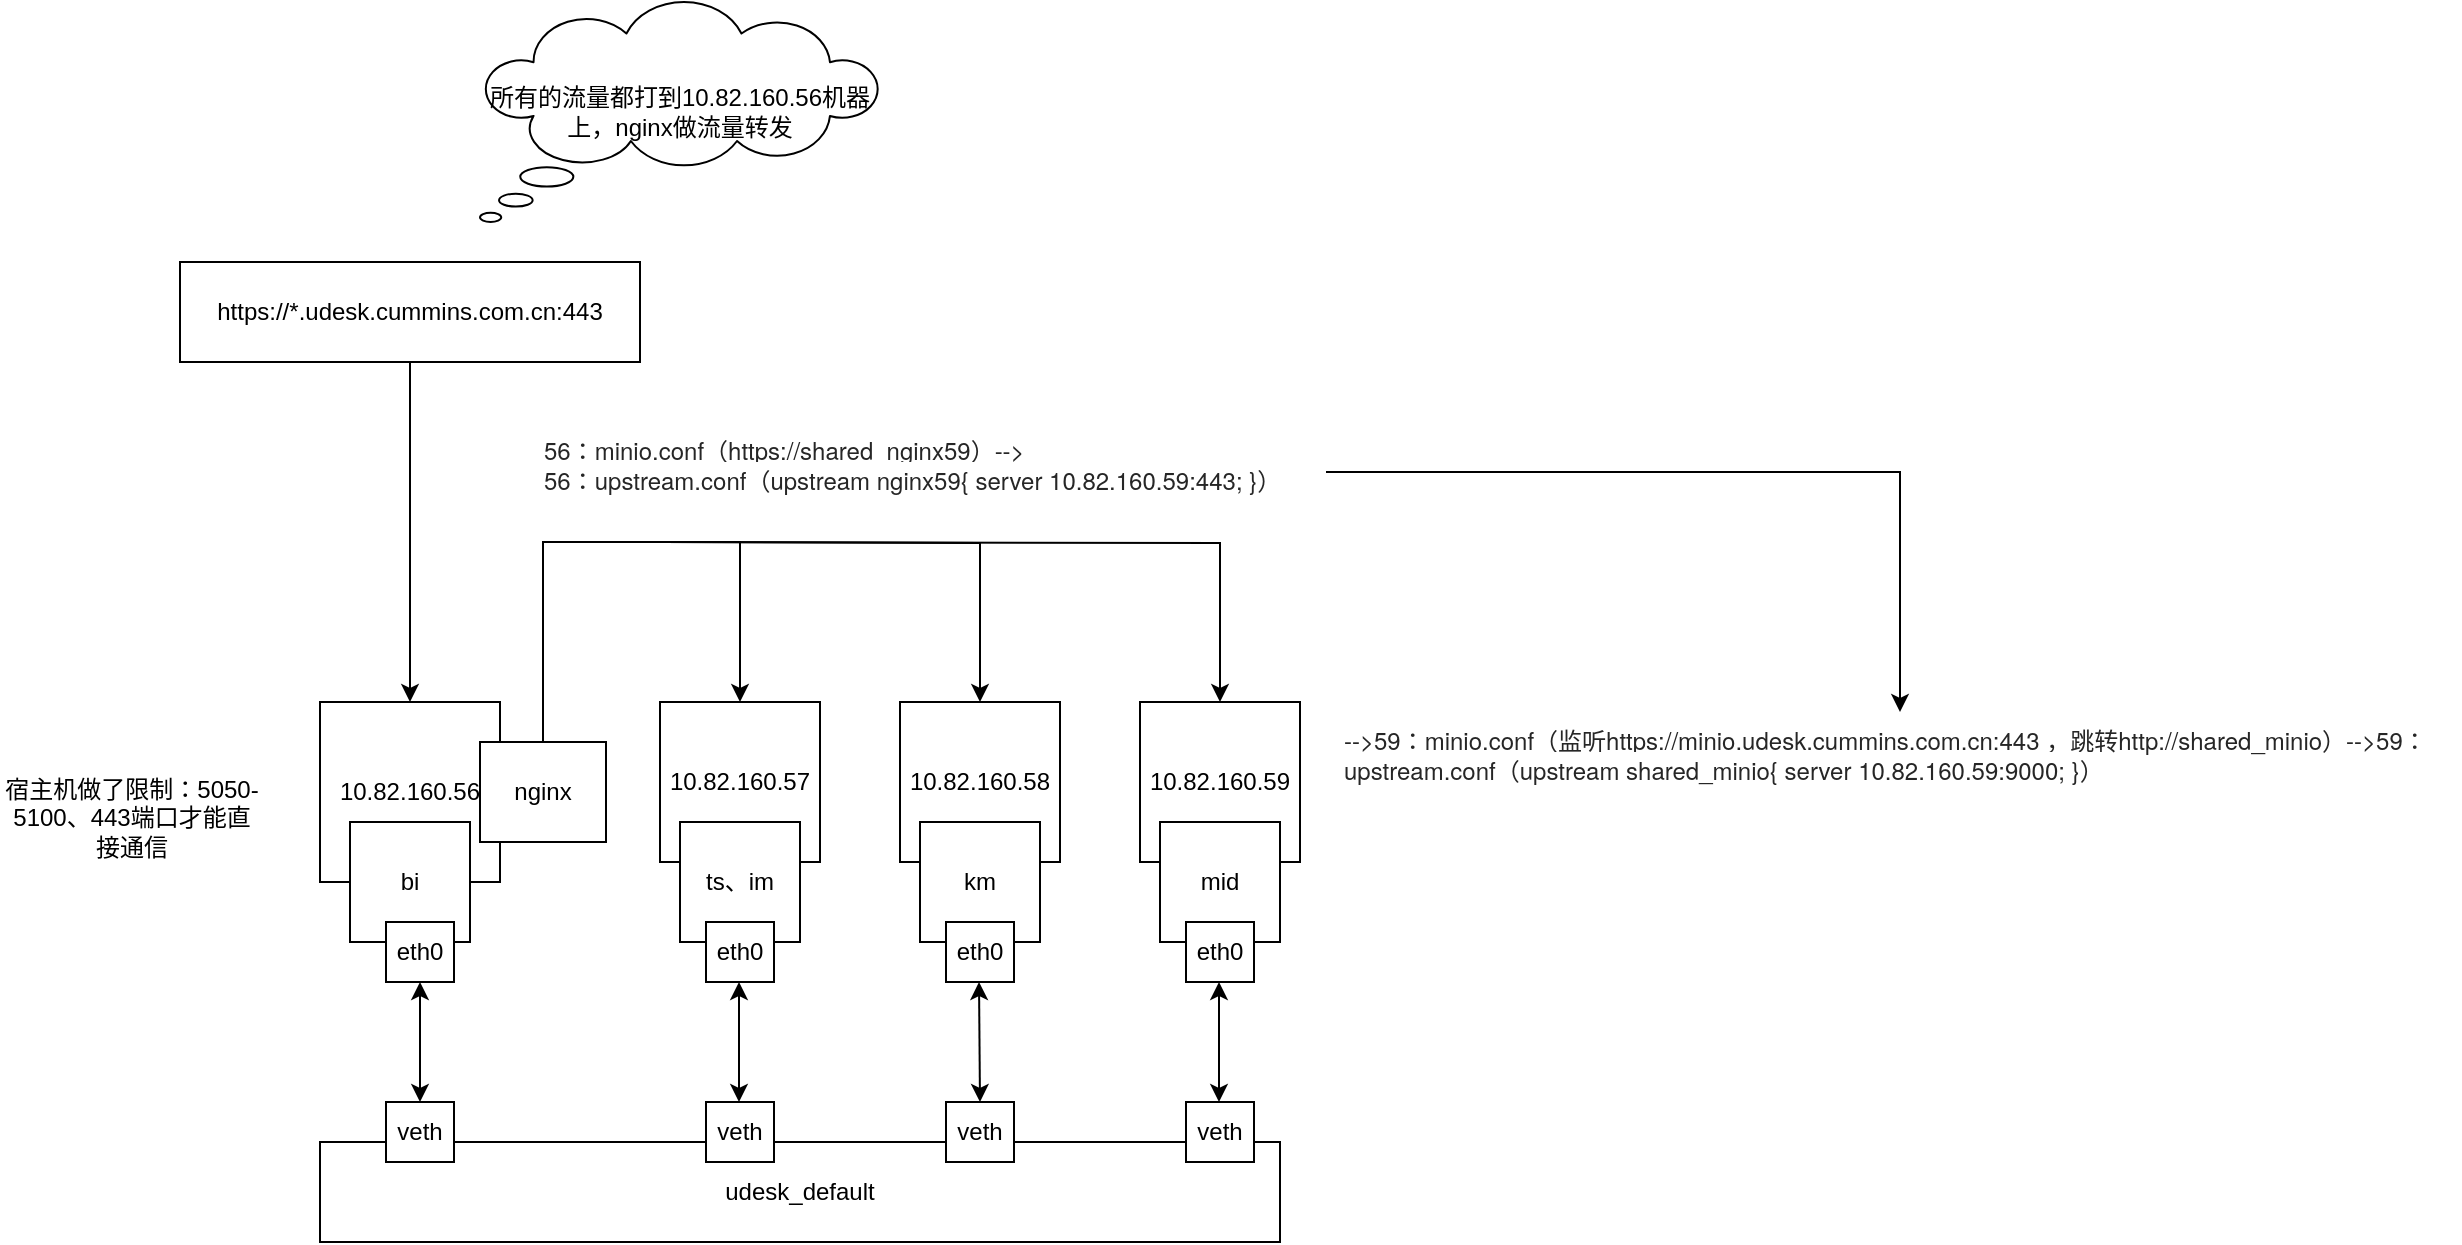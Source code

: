 <mxfile version="21.6.2" type="github">
  <diagram name="第 1 页" id="HHds0NfPTQCZL_9P8zOE">
    <mxGraphModel dx="1221" dy="1929" grid="1" gridSize="10" guides="1" tooltips="1" connect="1" arrows="1" fold="1" page="1" pageScale="1" pageWidth="827" pageHeight="1169" math="0" shadow="0">
      <root>
        <mxCell id="0" />
        <mxCell id="1" parent="0" />
        <mxCell id="YiTPZKBgpAGOMU6v1IsZ-1" value="10.82.160.57" style="whiteSpace=wrap;html=1;aspect=fixed;" parent="1" vertex="1">
          <mxGeometry x="350" y="340" width="80" height="80" as="geometry" />
        </mxCell>
        <mxCell id="YiTPZKBgpAGOMU6v1IsZ-2" value="10.82.160.59" style="whiteSpace=wrap;html=1;aspect=fixed;" parent="1" vertex="1">
          <mxGeometry x="590" y="340" width="80" height="80" as="geometry" />
        </mxCell>
        <mxCell id="YiTPZKBgpAGOMU6v1IsZ-3" value="10.82.160.56" style="whiteSpace=wrap;html=1;aspect=fixed;" parent="1" vertex="1">
          <mxGeometry x="180" y="340" width="90" height="90" as="geometry" />
        </mxCell>
        <mxCell id="YiTPZKBgpAGOMU6v1IsZ-4" value="10.82.160.58" style="whiteSpace=wrap;html=1;aspect=fixed;" parent="1" vertex="1">
          <mxGeometry x="470" y="340" width="80" height="80" as="geometry" />
        </mxCell>
        <mxCell id="YiTPZKBgpAGOMU6v1IsZ-5" value="udesk_default" style="rounded=0;whiteSpace=wrap;html=1;" parent="1" vertex="1">
          <mxGeometry x="180" y="560" width="480" height="50" as="geometry" />
        </mxCell>
        <mxCell id="YiTPZKBgpAGOMU6v1IsZ-6" value="bi" style="rounded=0;whiteSpace=wrap;html=1;" parent="1" vertex="1">
          <mxGeometry x="195" y="400" width="60" height="60" as="geometry" />
        </mxCell>
        <mxCell id="YiTPZKBgpAGOMU6v1IsZ-7" value="ts、im" style="rounded=0;whiteSpace=wrap;html=1;" parent="1" vertex="1">
          <mxGeometry x="360" y="400" width="60" height="60" as="geometry" />
        </mxCell>
        <mxCell id="YiTPZKBgpAGOMU6v1IsZ-8" value="km" style="rounded=0;whiteSpace=wrap;html=1;" parent="1" vertex="1">
          <mxGeometry x="480" y="400" width="60" height="60" as="geometry" />
        </mxCell>
        <mxCell id="YiTPZKBgpAGOMU6v1IsZ-9" value="mid" style="rounded=0;whiteSpace=wrap;html=1;" parent="1" vertex="1">
          <mxGeometry x="600" y="400" width="60" height="60" as="geometry" />
        </mxCell>
        <mxCell id="bZMFv0LGt8GlVsN6NAvU-1" value="eth0" style="rounded=0;whiteSpace=wrap;html=1;" parent="1" vertex="1">
          <mxGeometry x="213" y="450" width="34" height="30" as="geometry" />
        </mxCell>
        <mxCell id="bZMFv0LGt8GlVsN6NAvU-2" value="eth0" style="rounded=0;whiteSpace=wrap;html=1;" parent="1" vertex="1">
          <mxGeometry x="613" y="450" width="34" height="30" as="geometry" />
        </mxCell>
        <mxCell id="bZMFv0LGt8GlVsN6NAvU-3" value="eth0" style="rounded=0;whiteSpace=wrap;html=1;" parent="1" vertex="1">
          <mxGeometry x="493" y="450" width="34" height="30" as="geometry" />
        </mxCell>
        <mxCell id="bZMFv0LGt8GlVsN6NAvU-4" value="eth0" style="rounded=0;whiteSpace=wrap;html=1;" parent="1" vertex="1">
          <mxGeometry x="373" y="450" width="34" height="30" as="geometry" />
        </mxCell>
        <mxCell id="bZMFv0LGt8GlVsN6NAvU-5" value="veth" style="rounded=0;whiteSpace=wrap;html=1;" parent="1" vertex="1">
          <mxGeometry x="213" y="540" width="34" height="30" as="geometry" />
        </mxCell>
        <mxCell id="bZMFv0LGt8GlVsN6NAvU-9" value="veth" style="rounded=0;whiteSpace=wrap;html=1;" parent="1" vertex="1">
          <mxGeometry x="613" y="540" width="34" height="30" as="geometry" />
        </mxCell>
        <mxCell id="bZMFv0LGt8GlVsN6NAvU-10" value="veth" style="rounded=0;whiteSpace=wrap;html=1;" parent="1" vertex="1">
          <mxGeometry x="493" y="540" width="34" height="30" as="geometry" />
        </mxCell>
        <mxCell id="bZMFv0LGt8GlVsN6NAvU-11" value="veth" style="rounded=0;whiteSpace=wrap;html=1;" parent="1" vertex="1">
          <mxGeometry x="373" y="540" width="34" height="30" as="geometry" />
        </mxCell>
        <mxCell id="bZMFv0LGt8GlVsN6NAvU-12" value="" style="endArrow=classic;startArrow=classic;html=1;rounded=0;entryX=0.5;entryY=1;entryDx=0;entryDy=0;exitX=0.5;exitY=0;exitDx=0;exitDy=0;" parent="1" source="bZMFv0LGt8GlVsN6NAvU-5" target="bZMFv0LGt8GlVsN6NAvU-1" edge="1">
          <mxGeometry width="50" height="50" relative="1" as="geometry">
            <mxPoint x="226" y="540" as="sourcePoint" />
            <mxPoint x="276" y="490" as="targetPoint" />
          </mxGeometry>
        </mxCell>
        <mxCell id="bZMFv0LGt8GlVsN6NAvU-13" value="" style="endArrow=classic;startArrow=classic;html=1;rounded=0;entryX=0.5;entryY=1;entryDx=0;entryDy=0;exitX=0.5;exitY=0;exitDx=0;exitDy=0;" parent="1" edge="1">
          <mxGeometry width="50" height="50" relative="1" as="geometry">
            <mxPoint x="629.5" y="540" as="sourcePoint" />
            <mxPoint x="629.5" y="480" as="targetPoint" />
          </mxGeometry>
        </mxCell>
        <mxCell id="bZMFv0LGt8GlVsN6NAvU-14" value="" style="endArrow=classic;startArrow=classic;html=1;rounded=0;entryX=0.5;entryY=1;entryDx=0;entryDy=0;" parent="1" edge="1">
          <mxGeometry width="50" height="50" relative="1" as="geometry">
            <mxPoint x="510" y="540" as="sourcePoint" />
            <mxPoint x="509.5" y="480" as="targetPoint" />
          </mxGeometry>
        </mxCell>
        <mxCell id="bZMFv0LGt8GlVsN6NAvU-15" value="" style="endArrow=classic;startArrow=classic;html=1;rounded=0;entryX=0.5;entryY=1;entryDx=0;entryDy=0;exitX=0.5;exitY=0;exitDx=0;exitDy=0;" parent="1" edge="1">
          <mxGeometry width="50" height="50" relative="1" as="geometry">
            <mxPoint x="389.5" y="540" as="sourcePoint" />
            <mxPoint x="389.5" y="480" as="targetPoint" />
          </mxGeometry>
        </mxCell>
        <mxCell id="Fkpc_GHQShyurQD3g6tz-13" style="edgeStyle=orthogonalEdgeStyle;rounded=0;orthogonalLoop=1;jettySize=auto;html=1;exitX=0.5;exitY=1;exitDx=0;exitDy=0;" edge="1" parent="1" target="YiTPZKBgpAGOMU6v1IsZ-4">
          <mxGeometry relative="1" as="geometry">
            <mxPoint x="350" y="260" as="sourcePoint" />
          </mxGeometry>
        </mxCell>
        <mxCell id="Fkpc_GHQShyurQD3g6tz-14" style="edgeStyle=orthogonalEdgeStyle;rounded=0;orthogonalLoop=1;jettySize=auto;html=1;exitX=0.5;exitY=1;exitDx=0;exitDy=0;entryX=0.5;entryY=0;entryDx=0;entryDy=0;" edge="1" parent="1" target="YiTPZKBgpAGOMU6v1IsZ-2">
          <mxGeometry relative="1" as="geometry">
            <mxPoint x="350" y="260" as="sourcePoint" />
          </mxGeometry>
        </mxCell>
        <mxCell id="Fkpc_GHQShyurQD3g6tz-10" style="edgeStyle=orthogonalEdgeStyle;rounded=0;orthogonalLoop=1;jettySize=auto;html=1;exitX=0.5;exitY=1;exitDx=0;exitDy=0;" edge="1" parent="1" source="bZMFv0LGt8GlVsN6NAvU-17" target="YiTPZKBgpAGOMU6v1IsZ-3">
          <mxGeometry relative="1" as="geometry" />
        </mxCell>
        <mxCell id="bZMFv0LGt8GlVsN6NAvU-17" value="https://*.udesk.cummins.com.cn:443" style="rounded=0;whiteSpace=wrap;html=1;" parent="1" vertex="1">
          <mxGeometry x="110" y="120" width="230" height="50" as="geometry" />
        </mxCell>
        <mxCell id="Fkpc_GHQShyurQD3g6tz-1" value="&lt;span style=&quot;color: rgb(38, 38, 38); font-family: &amp;quot;Helvetica Neue&amp;quot;, &amp;quot;Chinese Quote&amp;quot;, BlinkMacSystemFont, &amp;quot;Segoe UI&amp;quot;, Roboto, &amp;quot;PingFang SC&amp;quot;, &amp;quot;Hiragino Sans GB&amp;quot;, &amp;quot;Microsoft YaHei&amp;quot;, &amp;quot;Helvetica Neue&amp;quot;, Helvetica, Arial, sans-serif; font-size: 12px; font-style: normal; font-variant-ligatures: normal; font-variant-caps: normal; font-weight: 400; letter-spacing: normal; orphans: 2; text-align: left; text-indent: 0px; text-transform: none; widows: 2; word-spacing: 0px; -webkit-text-stroke-width: 0px; background-color: rgb(255, 255, 255); text-decoration-thickness: initial; text-decoration-style: initial; text-decoration-color: initial; float: none; display: inline !important;&quot;&gt;--&amp;gt;59：minio.conf（监听https://minio.udesk.cummins.com.cn:443 ，跳转http://shared_minio）--&amp;gt;59：upstream.conf（upstream shared_minio{ server 10.82.160.59:9000; }）&lt;/span&gt;&lt;br&gt;" style="text;whiteSpace=wrap;html=1;" vertex="1" parent="1">
          <mxGeometry x="690" y="345" width="560" height="80" as="geometry" />
        </mxCell>
        <mxCell id="Fkpc_GHQShyurQD3g6tz-3" value="&lt;div style=&quot;text-align: center;&quot;&gt;&lt;span style=&quot;background-color: initial;&quot;&gt;宿主机做了限制：5050-5100、443端口才能直接通信&lt;/span&gt;&lt;/div&gt;" style="text;whiteSpace=wrap;html=1;" vertex="1" parent="1">
          <mxGeometry x="20" y="370" width="130" height="60" as="geometry" />
        </mxCell>
        <mxCell id="Fkpc_GHQShyurQD3g6tz-19" style="edgeStyle=orthogonalEdgeStyle;rounded=0;orthogonalLoop=1;jettySize=auto;html=1;" edge="1" parent="1" source="Fkpc_GHQShyurQD3g6tz-5" target="Fkpc_GHQShyurQD3g6tz-1">
          <mxGeometry relative="1" as="geometry" />
        </mxCell>
        <mxCell id="Fkpc_GHQShyurQD3g6tz-5" value="&lt;span style=&quot;border-color: var(--border-color); font-size: 12px; font-style: normal; font-variant-ligatures: normal; font-variant-caps: normal; font-weight: 400; letter-spacing: normal; orphans: 2; text-align: left; text-indent: 0px; text-transform: none; widows: 2; word-spacing: 0px; -webkit-text-stroke-width: 0px; text-decoration-thickness: initial; text-decoration-style: initial; text-decoration-color: initial; color: rgb(38, 38, 38); font-family: &amp;quot;Helvetica Neue&amp;quot;, &amp;quot;Chinese Quote&amp;quot;, BlinkMacSystemFont, &amp;quot;Segoe UI&amp;quot;, Roboto, &amp;quot;PingFang SC&amp;quot;, &amp;quot;Hiragino Sans GB&amp;quot;, &amp;quot;Microsoft YaHei&amp;quot;, &amp;quot;Helvetica Neue&amp;quot;, Helvetica, Arial, sans-serif; background-color: rgb(255, 255, 255); float: none; display: inline !important;&quot;&gt;56：minio.conf（https://shared_nginx59）--&amp;gt;&lt;br&gt;56：upstream.conf（upstream nginx59{ server 10.82.160.59:443; }）&lt;/span&gt;" style="text;whiteSpace=wrap;html=1;" vertex="1" parent="1">
          <mxGeometry x="290" y="200" width="393" height="50" as="geometry" />
        </mxCell>
        <mxCell id="Fkpc_GHQShyurQD3g6tz-9" value="所有的流量都打到10.82.160.56机器上，nginx做流量转发" style="whiteSpace=wrap;html=1;shape=mxgraph.basic.cloud_callout" vertex="1" parent="1">
          <mxGeometry x="260" y="-10" width="200" height="110" as="geometry" />
        </mxCell>
        <mxCell id="Fkpc_GHQShyurQD3g6tz-18" style="edgeStyle=orthogonalEdgeStyle;rounded=0;orthogonalLoop=1;jettySize=auto;html=1;exitX=0.5;exitY=0;exitDx=0;exitDy=0;entryX=0.5;entryY=0;entryDx=0;entryDy=0;" edge="1" parent="1" source="Fkpc_GHQShyurQD3g6tz-15" target="YiTPZKBgpAGOMU6v1IsZ-1">
          <mxGeometry relative="1" as="geometry">
            <Array as="points">
              <mxPoint x="292" y="260" />
              <mxPoint x="390" y="260" />
            </Array>
          </mxGeometry>
        </mxCell>
        <mxCell id="Fkpc_GHQShyurQD3g6tz-15" value="nginx" style="rounded=0;whiteSpace=wrap;html=1;" vertex="1" parent="1">
          <mxGeometry x="260" y="360" width="63" height="50" as="geometry" />
        </mxCell>
      </root>
    </mxGraphModel>
  </diagram>
</mxfile>

